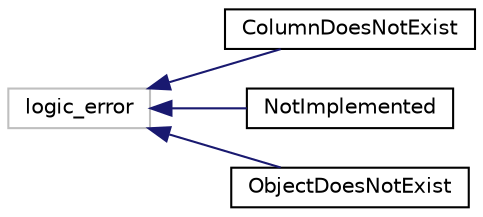 digraph "Graphical Class Hierarchy"
{
  edge [fontname="Helvetica",fontsize="10",labelfontname="Helvetica",labelfontsize="10"];
  node [fontname="Helvetica",fontsize="10",shape=record];
  rankdir="LR";
  Node966 [label="logic_error",height=0.2,width=0.4,color="grey75", fillcolor="white", style="filled"];
  Node966 -> Node0 [dir="back",color="midnightblue",fontsize="10",style="solid",fontname="Helvetica"];
  Node0 [label="ColumnDoesNotExist",height=0.2,width=0.4,color="black", fillcolor="white", style="filled",URL="$classColumnDoesNotExist.html"];
  Node966 -> Node968 [dir="back",color="midnightblue",fontsize="10",style="solid",fontname="Helvetica"];
  Node968 [label="NotImplemented",height=0.2,width=0.4,color="black", fillcolor="white", style="filled",URL="$classNotImplemented.html"];
  Node966 -> Node969 [dir="back",color="midnightblue",fontsize="10",style="solid",fontname="Helvetica"];
  Node969 [label="ObjectDoesNotExist",height=0.2,width=0.4,color="black", fillcolor="white", style="filled",URL="$classObjectDoesNotExist.html"];
}
